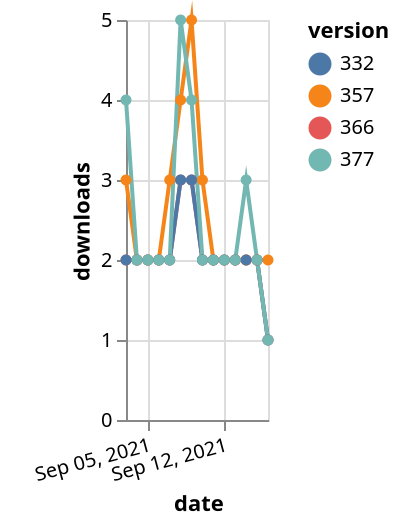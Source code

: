 {"$schema": "https://vega.github.io/schema/vega-lite/v5.json", "description": "A simple bar chart with embedded data.", "data": {"values": [{"date": "2021-09-03", "total": 2332, "delta": 2, "version": "366"}, {"date": "2021-09-04", "total": 2334, "delta": 2, "version": "366"}, {"date": "2021-09-05", "total": 2336, "delta": 2, "version": "366"}, {"date": "2021-09-06", "total": 2338, "delta": 2, "version": "366"}, {"date": "2021-09-07", "total": 2340, "delta": 2, "version": "366"}, {"date": "2021-09-08", "total": 2343, "delta": 3, "version": "366"}, {"date": "2021-09-09", "total": 2346, "delta": 3, "version": "366"}, {"date": "2021-09-10", "total": 2348, "delta": 2, "version": "366"}, {"date": "2021-09-11", "total": 2350, "delta": 2, "version": "366"}, {"date": "2021-09-12", "total": 2352, "delta": 2, "version": "366"}, {"date": "2021-09-13", "total": 2354, "delta": 2, "version": "366"}, {"date": "2021-09-14", "total": 2356, "delta": 2, "version": "366"}, {"date": "2021-09-15", "total": 2358, "delta": 2, "version": "366"}, {"date": "2021-09-16", "total": 2359, "delta": 1, "version": "366"}, {"date": "2021-09-03", "total": 2903, "delta": 3, "version": "357"}, {"date": "2021-09-04", "total": 2905, "delta": 2, "version": "357"}, {"date": "2021-09-05", "total": 2907, "delta": 2, "version": "357"}, {"date": "2021-09-06", "total": 2909, "delta": 2, "version": "357"}, {"date": "2021-09-07", "total": 2912, "delta": 3, "version": "357"}, {"date": "2021-09-08", "total": 2916, "delta": 4, "version": "357"}, {"date": "2021-09-09", "total": 2921, "delta": 5, "version": "357"}, {"date": "2021-09-10", "total": 2924, "delta": 3, "version": "357"}, {"date": "2021-09-11", "total": 2926, "delta": 2, "version": "357"}, {"date": "2021-09-12", "total": 2928, "delta": 2, "version": "357"}, {"date": "2021-09-13", "total": 2930, "delta": 2, "version": "357"}, {"date": "2021-09-14", "total": 2932, "delta": 2, "version": "357"}, {"date": "2021-09-15", "total": 2934, "delta": 2, "version": "357"}, {"date": "2021-09-16", "total": 2936, "delta": 2, "version": "357"}, {"date": "2021-09-03", "total": 2786, "delta": 2, "version": "332"}, {"date": "2021-09-04", "total": 2788, "delta": 2, "version": "332"}, {"date": "2021-09-05", "total": 2790, "delta": 2, "version": "332"}, {"date": "2021-09-06", "total": 2792, "delta": 2, "version": "332"}, {"date": "2021-09-07", "total": 2794, "delta": 2, "version": "332"}, {"date": "2021-09-08", "total": 2797, "delta": 3, "version": "332"}, {"date": "2021-09-09", "total": 2800, "delta": 3, "version": "332"}, {"date": "2021-09-10", "total": 2802, "delta": 2, "version": "332"}, {"date": "2021-09-11", "total": 2804, "delta": 2, "version": "332"}, {"date": "2021-09-12", "total": 2806, "delta": 2, "version": "332"}, {"date": "2021-09-13", "total": 2808, "delta": 2, "version": "332"}, {"date": "2021-09-14", "total": 2810, "delta": 2, "version": "332"}, {"date": "2021-09-15", "total": 2812, "delta": 2, "version": "332"}, {"date": "2021-09-16", "total": 2813, "delta": 1, "version": "332"}, {"date": "2021-09-03", "total": 2148, "delta": 4, "version": "377"}, {"date": "2021-09-04", "total": 2150, "delta": 2, "version": "377"}, {"date": "2021-09-05", "total": 2152, "delta": 2, "version": "377"}, {"date": "2021-09-06", "total": 2154, "delta": 2, "version": "377"}, {"date": "2021-09-07", "total": 2156, "delta": 2, "version": "377"}, {"date": "2021-09-08", "total": 2161, "delta": 5, "version": "377"}, {"date": "2021-09-09", "total": 2165, "delta": 4, "version": "377"}, {"date": "2021-09-10", "total": 2167, "delta": 2, "version": "377"}, {"date": "2021-09-11", "total": 2169, "delta": 2, "version": "377"}, {"date": "2021-09-12", "total": 2171, "delta": 2, "version": "377"}, {"date": "2021-09-13", "total": 2173, "delta": 2, "version": "377"}, {"date": "2021-09-14", "total": 2176, "delta": 3, "version": "377"}, {"date": "2021-09-15", "total": 2178, "delta": 2, "version": "377"}, {"date": "2021-09-16", "total": 2179, "delta": 1, "version": "377"}]}, "width": "container", "mark": {"type": "line", "point": {"filled": true}}, "encoding": {"x": {"field": "date", "type": "temporal", "timeUnit": "yearmonthdate", "title": "date", "axis": {"labelAngle": -15}}, "y": {"field": "delta", "type": "quantitative", "title": "downloads"}, "color": {"field": "version", "type": "nominal"}, "tooltip": {"field": "delta"}}}